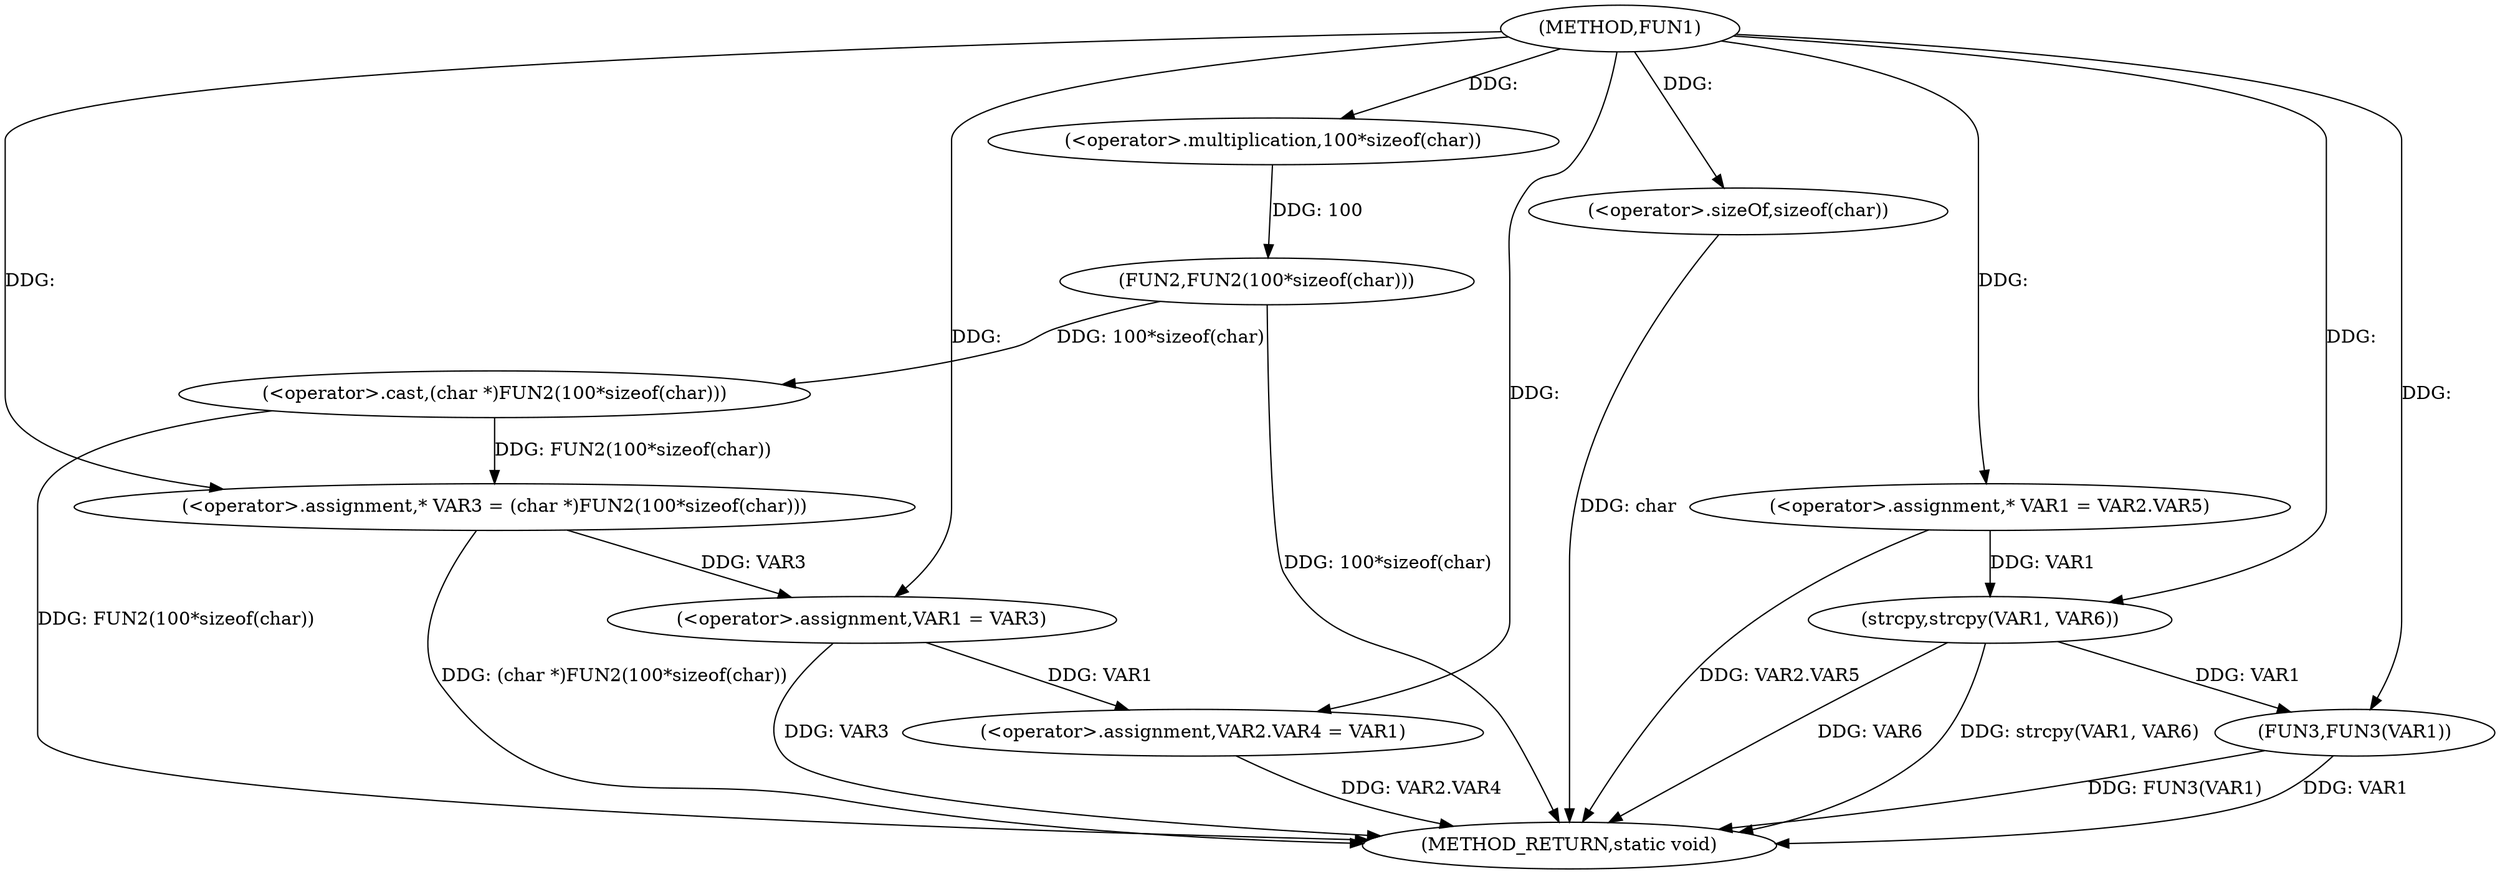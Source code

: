digraph FUN1 {  
"1000100" [label = "(METHOD,FUN1)" ]
"1000136" [label = "(METHOD_RETURN,static void)" ]
"1000105" [label = "(<operator>.assignment,* VAR3 = (char *)FUN2(100*sizeof(char)))" ]
"1000107" [label = "(<operator>.cast,(char *)FUN2(100*sizeof(char)))" ]
"1000109" [label = "(FUN2,FUN2(100*sizeof(char)))" ]
"1000110" [label = "(<operator>.multiplication,100*sizeof(char))" ]
"1000112" [label = "(<operator>.sizeOf,sizeof(char))" ]
"1000114" [label = "(<operator>.assignment,VAR1 = VAR3)" ]
"1000117" [label = "(<operator>.assignment,VAR2.VAR4 = VAR1)" ]
"1000124" [label = "(<operator>.assignment,* VAR1 = VAR2.VAR5)" ]
"1000131" [label = "(strcpy,strcpy(VAR1, VAR6))" ]
"1000134" [label = "(FUN3,FUN3(VAR1))" ]
  "1000124" -> "1000136"  [ label = "DDG: VAR2.VAR5"] 
  "1000105" -> "1000136"  [ label = "DDG: (char *)FUN2(100*sizeof(char))"] 
  "1000134" -> "1000136"  [ label = "DDG: FUN3(VAR1)"] 
  "1000117" -> "1000136"  [ label = "DDG: VAR2.VAR4"] 
  "1000114" -> "1000136"  [ label = "DDG: VAR3"] 
  "1000107" -> "1000136"  [ label = "DDG: FUN2(100*sizeof(char))"] 
  "1000131" -> "1000136"  [ label = "DDG: VAR6"] 
  "1000134" -> "1000136"  [ label = "DDG: VAR1"] 
  "1000112" -> "1000136"  [ label = "DDG: char"] 
  "1000109" -> "1000136"  [ label = "DDG: 100*sizeof(char)"] 
  "1000131" -> "1000136"  [ label = "DDG: strcpy(VAR1, VAR6)"] 
  "1000107" -> "1000105"  [ label = "DDG: FUN2(100*sizeof(char))"] 
  "1000100" -> "1000105"  [ label = "DDG: "] 
  "1000109" -> "1000107"  [ label = "DDG: 100*sizeof(char)"] 
  "1000110" -> "1000109"  [ label = "DDG: 100"] 
  "1000100" -> "1000110"  [ label = "DDG: "] 
  "1000100" -> "1000112"  [ label = "DDG: "] 
  "1000105" -> "1000114"  [ label = "DDG: VAR3"] 
  "1000100" -> "1000114"  [ label = "DDG: "] 
  "1000114" -> "1000117"  [ label = "DDG: VAR1"] 
  "1000100" -> "1000117"  [ label = "DDG: "] 
  "1000100" -> "1000124"  [ label = "DDG: "] 
  "1000124" -> "1000131"  [ label = "DDG: VAR1"] 
  "1000100" -> "1000131"  [ label = "DDG: "] 
  "1000131" -> "1000134"  [ label = "DDG: VAR1"] 
  "1000100" -> "1000134"  [ label = "DDG: "] 
}
